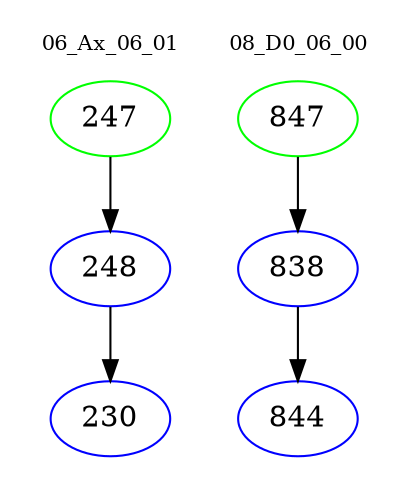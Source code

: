 digraph{
subgraph cluster_0 {
color = white
label = "06_Ax_06_01";
fontsize=10;
T0_247 [label="247", color="green"]
T0_247 -> T0_248 [color="black"]
T0_248 [label="248", color="blue"]
T0_248 -> T0_230 [color="black"]
T0_230 [label="230", color="blue"]
}
subgraph cluster_1 {
color = white
label = "08_D0_06_00";
fontsize=10;
T1_847 [label="847", color="green"]
T1_847 -> T1_838 [color="black"]
T1_838 [label="838", color="blue"]
T1_838 -> T1_844 [color="black"]
T1_844 [label="844", color="blue"]
}
}
